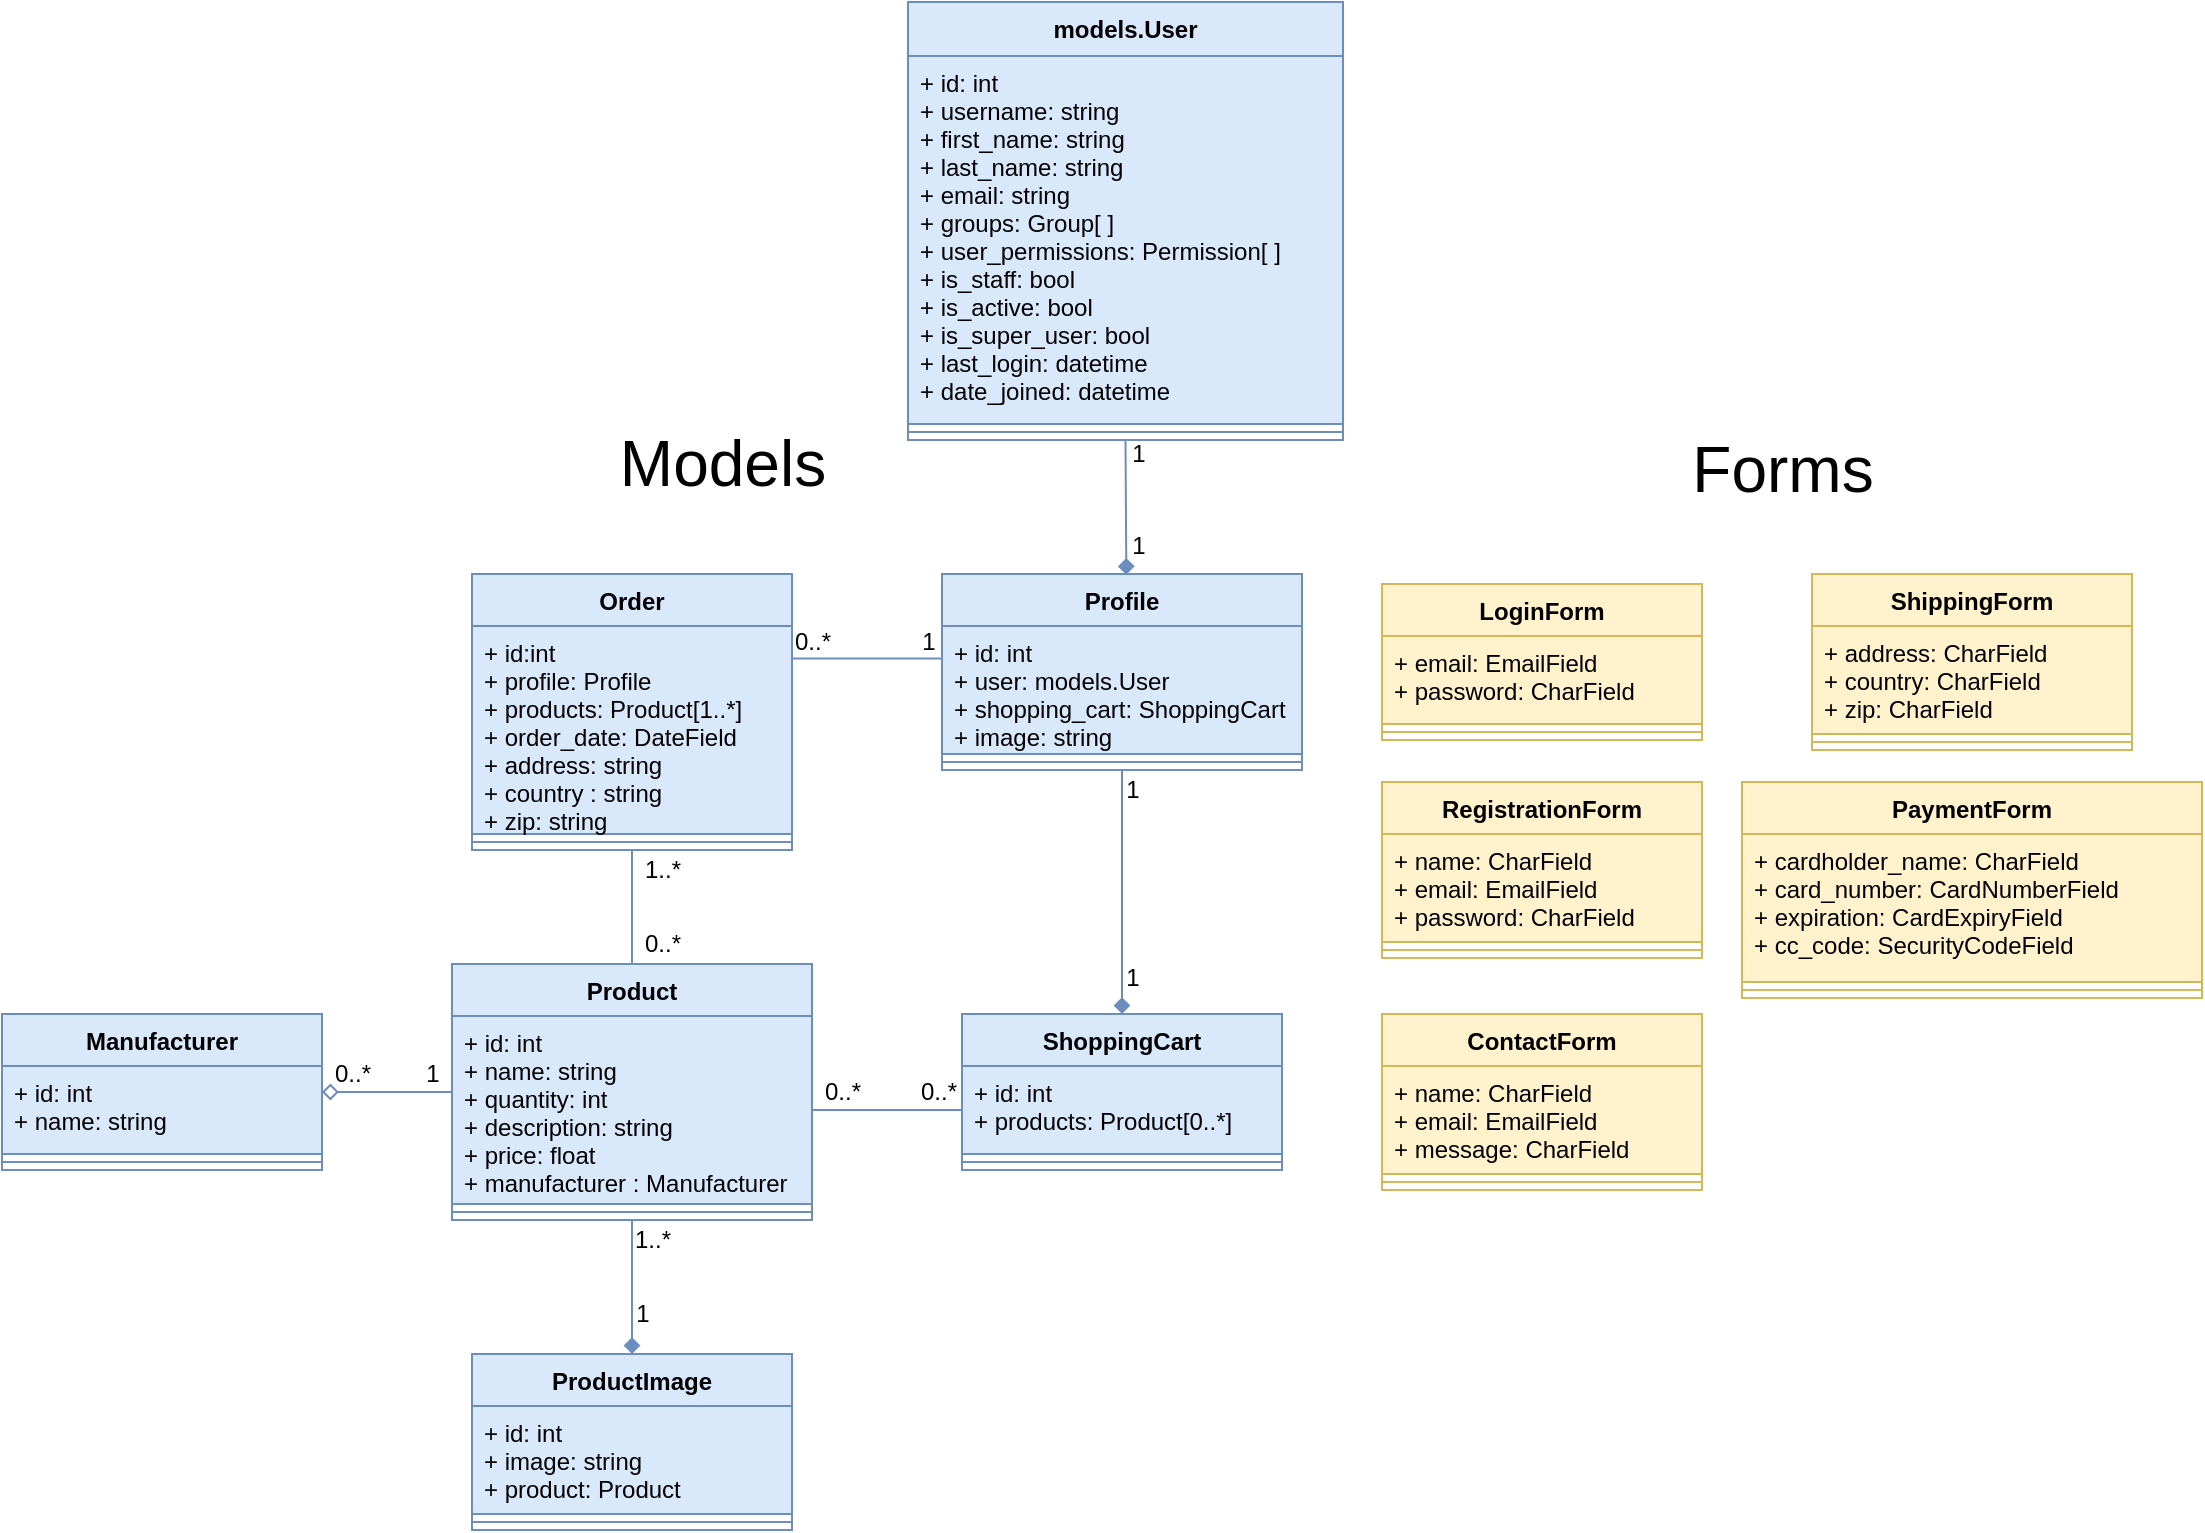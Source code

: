 <mxfile version="13.0.3"><diagram id="yB8Z-ToS75QU5VTzEQkl" name="Page-1"><mxGraphModel dx="1673" dy="858" grid="0" gridSize="10" guides="1" tooltips="1" connect="1" arrows="1" fold="1" page="1" pageScale="1" pageWidth="850" pageHeight="1100" math="0" shadow="0"><root><mxCell id="0"/><mxCell id="1" parent="0"/><mxCell id="lv2tYl9hjNgS61bm8Hcm-1" style="edgeStyle=orthogonalEdgeStyle;rounded=0;orthogonalLoop=1;jettySize=auto;html=1;exitX=0.5;exitY=1;exitDx=0;exitDy=0;entryX=0.5;entryY=0;entryDx=0;entryDy=0;endArrow=diamond;endFill=1;fillColor=#dae8fc;strokeColor=#6c8ebf;" edge="1" parent="1" source="lv2tYl9hjNgS61bm8Hcm-20" target="lv2tYl9hjNgS61bm8Hcm-32"><mxGeometry relative="1" as="geometry"><mxPoint x="790" y="840" as="targetPoint"/></mxGeometry></mxCell><mxCell id="lv2tYl9hjNgS61bm8Hcm-2" style="edgeStyle=orthogonalEdgeStyle;rounded=0;orthogonalLoop=1;jettySize=auto;html=1;exitX=1;exitY=0.5;exitDx=0;exitDy=0;endArrow=none;endFill=0;fillColor=#dae8fc;strokeColor=#6c8ebf;entryX=0;entryY=0.5;entryDx=0;entryDy=0;" edge="1" parent="1" source="lv2tYl9hjNgS61bm8Hcm-27"><mxGeometry relative="1" as="geometry"><mxPoint x="710" y="908" as="targetPoint"/></mxGeometry></mxCell><mxCell id="lv2tYl9hjNgS61bm8Hcm-3" style="edgeStyle=orthogonalEdgeStyle;rounded=0;orthogonalLoop=1;jettySize=auto;html=1;exitX=0.5;exitY=0;exitDx=0;exitDy=0;entryX=0.5;entryY=1;entryDx=0;entryDy=0;endArrow=none;endFill=0;startArrow=diamond;startFill=1;fillColor=#dae8fc;strokeColor=#6c8ebf;" edge="1" parent="1" source="lv2tYl9hjNgS61bm8Hcm-29" target="lv2tYl9hjNgS61bm8Hcm-26"><mxGeometry relative="1" as="geometry"/></mxCell><mxCell id="lv2tYl9hjNgS61bm8Hcm-4" style="edgeStyle=orthogonalEdgeStyle;rounded=0;orthogonalLoop=1;jettySize=auto;html=1;exitX=0;exitY=0.5;exitDx=0;exitDy=0;entryX=1;entryY=0.5;entryDx=0;entryDy=0;startArrow=none;startFill=0;endArrow=diamond;endFill=0;fillColor=#dae8fc;strokeColor=#6c8ebf;" edge="1" parent="1" source="lv2tYl9hjNgS61bm8Hcm-26" target="lv2tYl9hjNgS61bm8Hcm-50"><mxGeometry relative="1" as="geometry"/></mxCell><mxCell id="lv2tYl9hjNgS61bm8Hcm-5" value="&lt;font style=&quot;font-size: 12px&quot;&gt;1&lt;/font&gt;" style="text;html=1;align=center;verticalAlign=middle;resizable=0;points=[];autosize=1;" vertex="1" parent="1"><mxGeometry x="785" y="738" width="20" height="20" as="geometry"/></mxCell><mxCell id="lv2tYl9hjNgS61bm8Hcm-58" value="models.User" style="swimlane;fontStyle=1;align=center;verticalAlign=top;childLayout=stackLayout;horizontal=1;startSize=27;horizontalStack=0;resizeParent=1;resizeParentMax=0;resizeLast=0;collapsible=1;marginBottom=0;fillColor=#dae8fc;strokeColor=#6c8ebf;" vertex="1" parent="1"><mxGeometry x="683" y="354" width="217.5" height="219" as="geometry"/></mxCell><mxCell id="lv2tYl9hjNgS61bm8Hcm-59" value="+ id: int&#10;+ username: string&#10;+ first_name: string&#10;+ last_name: string&#10;+ email: string&#10;+ groups: Group[ ]&#10;+ user_permissions: Permission[ ]&#10;+ is_staff: bool&#10;+ is_active: bool&#10;+ is_super_user: bool&#10;+ last_login: datetime&#10;+ date_joined: datetime" style="text;strokeColor=#6c8ebf;fillColor=#dae8fc;align=left;verticalAlign=top;spacingLeft=4;spacingRight=4;overflow=hidden;rotatable=0;points=[[0,0.5],[1,0.5]];portConstraint=eastwest;" vertex="1" parent="lv2tYl9hjNgS61bm8Hcm-58"><mxGeometry y="27" width="217.5" height="184" as="geometry"/></mxCell><mxCell id="lv2tYl9hjNgS61bm8Hcm-60" value="" style="line;strokeWidth=1;fillColor=#dae8fc;align=left;verticalAlign=middle;spacingTop=-1;spacingLeft=3;spacingRight=3;rotatable=0;labelPosition=right;points=[];portConstraint=eastwest;strokeColor=#6c8ebf;" vertex="1" parent="lv2tYl9hjNgS61bm8Hcm-58"><mxGeometry y="211" width="217.5" height="8" as="geometry"/></mxCell><mxCell id="lv2tYl9hjNgS61bm8Hcm-6" value="&lt;font style=&quot;font-size: 12px&quot;&gt;1&lt;/font&gt;" style="text;html=1;align=center;verticalAlign=middle;resizable=0;points=[];autosize=1;" vertex="1" parent="1"><mxGeometry x="785" y="832" width="20" height="20" as="geometry"/></mxCell><mxCell id="lv2tYl9hjNgS61bm8Hcm-7" value="&lt;font style=&quot;font-size: 12px&quot;&gt;1&lt;/font&gt;" style="text;html=1;align=center;verticalAlign=middle;resizable=0;points=[];autosize=1;" vertex="1" parent="1"><mxGeometry x="683" y="664" width="20" height="20" as="geometry"/></mxCell><mxCell id="lv2tYl9hjNgS61bm8Hcm-8" value="0..*" style="text;html=1;align=center;verticalAlign=middle;resizable=0;points=[];autosize=1;" vertex="1" parent="1"><mxGeometry x="620" y="664" width="30" height="20" as="geometry"/></mxCell><mxCell id="lv2tYl9hjNgS61bm8Hcm-9" value="1" style="text;html=1;align=center;verticalAlign=middle;resizable=0;points=[];autosize=1;" vertex="1" parent="1"><mxGeometry x="435" y="880" width="20" height="20" as="geometry"/></mxCell><mxCell id="lv2tYl9hjNgS61bm8Hcm-10" value="0..*" style="text;html=1;align=center;verticalAlign=middle;resizable=0;points=[];autosize=1;" vertex="1" parent="1"><mxGeometry x="390" y="880" width="30" height="20" as="geometry"/></mxCell><mxCell id="lv2tYl9hjNgS61bm8Hcm-11" value="1..*" style="text;html=1;align=center;verticalAlign=middle;resizable=0;points=[];autosize=1;" vertex="1" parent="1"><mxGeometry x="540" y="963" width="30" height="20" as="geometry"/></mxCell><mxCell id="lv2tYl9hjNgS61bm8Hcm-12" value="1" style="text;html=1;align=center;verticalAlign=middle;resizable=0;points=[];autosize=1;" vertex="1" parent="1"><mxGeometry x="540" y="1000" width="20" height="20" as="geometry"/></mxCell><mxCell id="lv2tYl9hjNgS61bm8Hcm-13" style="edgeStyle=orthogonalEdgeStyle;rounded=0;orthogonalLoop=1;jettySize=auto;html=1;exitX=0;exitY=0.5;exitDx=0;exitDy=0;entryX=1.001;entryY=0.156;entryDx=0;entryDy=0;entryPerimeter=0;endArrow=none;endFill=0;fillColor=#dae8fc;strokeColor=#6c8ebf;" edge="1" parent="1" source="lv2tYl9hjNgS61bm8Hcm-20" target="lv2tYl9hjNgS61bm8Hcm-24"><mxGeometry relative="1" as="geometry"><Array as="points"><mxPoint x="700" y="682"/></Array></mxGeometry></mxCell><mxCell id="lv2tYl9hjNgS61bm8Hcm-14" style="edgeStyle=orthogonalEdgeStyle;rounded=0;orthogonalLoop=1;jettySize=auto;html=1;exitX=0.5;exitY=1;exitDx=0;exitDy=0;entryX=0.5;entryY=0;entryDx=0;entryDy=0;endArrow=none;endFill=0;fillColor=#dae8fc;strokeColor=#6c8ebf;" edge="1" parent="1" source="lv2tYl9hjNgS61bm8Hcm-23" target="lv2tYl9hjNgS61bm8Hcm-26"><mxGeometry relative="1" as="geometry"/></mxCell><mxCell id="lv2tYl9hjNgS61bm8Hcm-15" value="0..*" style="text;html=1;align=center;verticalAlign=middle;resizable=0;points=[];autosize=1;" vertex="1" parent="1"><mxGeometry x="545" y="815" width="30" height="20" as="geometry"/></mxCell><mxCell id="lv2tYl9hjNgS61bm8Hcm-16" value="1..*" style="text;html=1;align=center;verticalAlign=middle;resizable=0;points=[];autosize=1;" vertex="1" parent="1"><mxGeometry x="545" y="778" width="30" height="20" as="geometry"/></mxCell><mxCell id="lv2tYl9hjNgS61bm8Hcm-17" value="0..*" style="text;html=1;align=center;verticalAlign=middle;resizable=0;points=[];autosize=1;" vertex="1" parent="1"><mxGeometry x="635" y="889" width="30" height="20" as="geometry"/></mxCell><mxCell id="lv2tYl9hjNgS61bm8Hcm-18" value="0..*" style="text;html=1;align=center;verticalAlign=middle;resizable=0;points=[];autosize=1;" vertex="1" parent="1"><mxGeometry x="683" y="889" width="30" height="20" as="geometry"/></mxCell><mxCell id="lv2tYl9hjNgS61bm8Hcm-20" value="Profile" style="swimlane;fontStyle=1;align=center;verticalAlign=top;childLayout=stackLayout;horizontal=1;startSize=26;horizontalStack=0;resizeParent=1;resizeParentMax=0;resizeLast=0;collapsible=1;marginBottom=0;fillColor=#dae8fc;strokeColor=#6c8ebf;" vertex="1" parent="1"><mxGeometry x="700" y="640" width="180" height="98" as="geometry"/></mxCell><mxCell id="lv2tYl9hjNgS61bm8Hcm-21" value="+ id: int&#10;+ user: models.User&#10;+ shopping_cart: ShoppingCart&#10;+ image: string&#10;&#10;" style="text;strokeColor=#6c8ebf;fillColor=#dae8fc;align=left;verticalAlign=top;spacingLeft=4;spacingRight=4;overflow=hidden;rotatable=0;points=[[0,0.5],[1,0.5]];portConstraint=eastwest;" vertex="1" parent="lv2tYl9hjNgS61bm8Hcm-20"><mxGeometry y="26" width="180" height="64" as="geometry"/></mxCell><mxCell id="lv2tYl9hjNgS61bm8Hcm-22" value="" style="line;strokeWidth=1;fillColor=#dae8fc;align=left;verticalAlign=middle;spacingTop=-1;spacingLeft=3;spacingRight=3;rotatable=0;labelPosition=right;points=[];portConstraint=eastwest;strokeColor=#6c8ebf;" vertex="1" parent="lv2tYl9hjNgS61bm8Hcm-20"><mxGeometry y="90" width="180" height="8" as="geometry"/></mxCell><mxCell id="lv2tYl9hjNgS61bm8Hcm-23" value="Order" style="swimlane;fontStyle=1;align=center;verticalAlign=top;childLayout=stackLayout;horizontal=1;startSize=26;horizontalStack=0;resizeParent=1;resizeParentMax=0;resizeLast=0;collapsible=1;marginBottom=0;fillColor=#dae8fc;strokeColor=#6c8ebf;" vertex="1" parent="1"><mxGeometry x="465" y="640" width="160" height="138" as="geometry"/></mxCell><mxCell id="lv2tYl9hjNgS61bm8Hcm-24" value="+ id:int&#10;+ profile: Profile&#10;+ products: Product[1..*]&#10;+ order_date: DateField&#10;+ address: string&#10;+ country : string&#10;+ zip: string" style="text;strokeColor=#6c8ebf;fillColor=#dae8fc;align=left;verticalAlign=top;spacingLeft=4;spacingRight=4;overflow=hidden;rotatable=0;points=[[0,0.5],[1,0.5]];portConstraint=eastwest;" vertex="1" parent="lv2tYl9hjNgS61bm8Hcm-23"><mxGeometry y="26" width="160" height="104" as="geometry"/></mxCell><mxCell id="lv2tYl9hjNgS61bm8Hcm-25" value="" style="line;strokeWidth=1;fillColor=#dae8fc;align=left;verticalAlign=middle;spacingTop=-1;spacingLeft=3;spacingRight=3;rotatable=0;labelPosition=right;points=[];portConstraint=eastwest;strokeColor=#6c8ebf;" vertex="1" parent="lv2tYl9hjNgS61bm8Hcm-23"><mxGeometry y="130" width="160" height="8" as="geometry"/></mxCell><mxCell id="lv2tYl9hjNgS61bm8Hcm-26" value="Product" style="swimlane;fontStyle=1;align=center;verticalAlign=top;childLayout=stackLayout;horizontal=1;startSize=26;horizontalStack=0;resizeParent=1;resizeParentMax=0;resizeLast=0;collapsible=1;marginBottom=0;fillColor=#dae8fc;strokeColor=#6c8ebf;" vertex="1" parent="1"><mxGeometry x="455" y="835" width="180" height="128" as="geometry"/></mxCell><mxCell id="lv2tYl9hjNgS61bm8Hcm-27" value="+ id: int&#10;+ name: string&#10;+ quantity: int&#10;+ description: string&#10;+ price: float&#10;+ manufacturer : Manufacturer&#10;" style="text;strokeColor=#6c8ebf;fillColor=#dae8fc;align=left;verticalAlign=top;spacingLeft=4;spacingRight=4;overflow=hidden;rotatable=0;points=[[0,0.5],[1,0.5]];portConstraint=eastwest;" vertex="1" parent="lv2tYl9hjNgS61bm8Hcm-26"><mxGeometry y="26" width="180" height="94" as="geometry"/></mxCell><mxCell id="lv2tYl9hjNgS61bm8Hcm-28" value="" style="line;strokeWidth=1;fillColor=#dae8fc;align=left;verticalAlign=middle;spacingTop=-1;spacingLeft=3;spacingRight=3;rotatable=0;labelPosition=right;points=[];portConstraint=eastwest;strokeColor=#6c8ebf;" vertex="1" parent="lv2tYl9hjNgS61bm8Hcm-26"><mxGeometry y="120" width="180" height="8" as="geometry"/></mxCell><mxCell id="lv2tYl9hjNgS61bm8Hcm-29" value="ProductImage" style="swimlane;fontStyle=1;align=center;verticalAlign=top;childLayout=stackLayout;horizontal=1;startSize=26;horizontalStack=0;resizeParent=1;resizeParentMax=0;resizeLast=0;collapsible=1;marginBottom=0;fillColor=#dae8fc;strokeColor=#6c8ebf;" vertex="1" parent="1"><mxGeometry x="465" y="1030" width="160" height="88" as="geometry"/></mxCell><mxCell id="lv2tYl9hjNgS61bm8Hcm-30" value="+ id: int&#10;+ image: string&#10;+ product: Product&#10;" style="text;strokeColor=#6c8ebf;fillColor=#dae8fc;align=left;verticalAlign=top;spacingLeft=4;spacingRight=4;overflow=hidden;rotatable=0;points=[[0,0.5],[1,0.5]];portConstraint=eastwest;" vertex="1" parent="lv2tYl9hjNgS61bm8Hcm-29"><mxGeometry y="26" width="160" height="54" as="geometry"/></mxCell><mxCell id="lv2tYl9hjNgS61bm8Hcm-31" value="" style="line;strokeWidth=1;fillColor=#dae8fc;align=left;verticalAlign=middle;spacingTop=-1;spacingLeft=3;spacingRight=3;rotatable=0;labelPosition=right;points=[];portConstraint=eastwest;strokeColor=#6c8ebf;" vertex="1" parent="lv2tYl9hjNgS61bm8Hcm-29"><mxGeometry y="80" width="160" height="8" as="geometry"/></mxCell><mxCell id="lv2tYl9hjNgS61bm8Hcm-32" value="ShoppingCart" style="swimlane;fontStyle=1;align=center;verticalAlign=top;childLayout=stackLayout;horizontal=1;startSize=26;horizontalStack=0;resizeParent=1;resizeParentMax=0;resizeLast=0;collapsible=1;marginBottom=0;fillColor=#dae8fc;strokeColor=#6c8ebf;" vertex="1" parent="1"><mxGeometry x="710" y="860" width="160" height="78" as="geometry"/></mxCell><mxCell id="lv2tYl9hjNgS61bm8Hcm-33" value="+ id: int&#10;+ products: Product[0..*]" style="text;strokeColor=#6c8ebf;fillColor=#dae8fc;align=left;verticalAlign=top;spacingLeft=4;spacingRight=4;overflow=hidden;rotatable=0;points=[[0,0.5],[1,0.5]];portConstraint=eastwest;" vertex="1" parent="lv2tYl9hjNgS61bm8Hcm-32"><mxGeometry y="26" width="160" height="44" as="geometry"/></mxCell><mxCell id="lv2tYl9hjNgS61bm8Hcm-34" value="" style="line;strokeWidth=1;fillColor=#dae8fc;align=left;verticalAlign=middle;spacingTop=-1;spacingLeft=3;spacingRight=3;rotatable=0;labelPosition=right;points=[];portConstraint=eastwest;strokeColor=#6c8ebf;" vertex="1" parent="lv2tYl9hjNgS61bm8Hcm-32"><mxGeometry y="70" width="160" height="8" as="geometry"/></mxCell><mxCell id="lv2tYl9hjNgS61bm8Hcm-35" value="" style="text;strokeColor=#6c8ebf;fillColor=#dae8fc;align=left;verticalAlign=top;spacingLeft=4;spacingRight=4;overflow=hidden;rotatable=0;points=[[0,0.5],[1,0.5]];portConstraint=eastwest;" vertex="1" parent="lv2tYl9hjNgS61bm8Hcm-32"><mxGeometry y="78" width="160" as="geometry"/></mxCell><mxCell id="lv2tYl9hjNgS61bm8Hcm-36" value="&lt;font style=&quot;font-size: 32px&quot;&gt;Models&lt;/font&gt;" style="text;html=1;align=center;verticalAlign=middle;resizable=0;points=[];autosize=1;" vertex="1" parent="1"><mxGeometry x="530" y="570" width="120" height="30" as="geometry"/></mxCell><mxCell id="lv2tYl9hjNgS61bm8Hcm-37" value="&lt;font style=&quot;font-size: 32px&quot;&gt;Forms&lt;/font&gt;" style="text;html=1;align=center;verticalAlign=middle;resizable=0;points=[];autosize=1;" vertex="1" parent="1"><mxGeometry x="1065" y="573" width="110" height="30" as="geometry"/></mxCell><mxCell id="lv2tYl9hjNgS61bm8Hcm-38" value="LoginForm" style="swimlane;fontStyle=1;align=center;verticalAlign=top;childLayout=stackLayout;horizontal=1;startSize=26;horizontalStack=0;resizeParent=1;resizeParentMax=0;resizeLast=0;collapsible=1;marginBottom=0;fillColor=#fff2cc;strokeColor=#d6b656;" vertex="1" parent="1"><mxGeometry x="920" y="645" width="160" height="78" as="geometry"/></mxCell><mxCell id="lv2tYl9hjNgS61bm8Hcm-39" value="+ email: EmailField&#10;+ password: CharField" style="text;strokeColor=#d6b656;fillColor=#fff2cc;align=left;verticalAlign=top;spacingLeft=4;spacingRight=4;overflow=hidden;rotatable=0;points=[[0,0.5],[1,0.5]];portConstraint=eastwest;" vertex="1" parent="lv2tYl9hjNgS61bm8Hcm-38"><mxGeometry y="26" width="160" height="44" as="geometry"/></mxCell><mxCell id="lv2tYl9hjNgS61bm8Hcm-40" value="" style="line;strokeWidth=1;fillColor=#fff2cc;align=left;verticalAlign=middle;spacingTop=-1;spacingLeft=3;spacingRight=3;rotatable=0;labelPosition=right;points=[];portConstraint=eastwest;strokeColor=#d6b656;" vertex="1" parent="lv2tYl9hjNgS61bm8Hcm-38"><mxGeometry y="70" width="160" height="8" as="geometry"/></mxCell><mxCell id="lv2tYl9hjNgS61bm8Hcm-41" value="RegistrationForm" style="swimlane;fontStyle=1;align=center;verticalAlign=top;childLayout=stackLayout;horizontal=1;startSize=26;horizontalStack=0;resizeParent=1;resizeParentMax=0;resizeLast=0;collapsible=1;marginBottom=0;fillColor=#fff2cc;strokeColor=#d6b656;" vertex="1" parent="1"><mxGeometry x="920" y="744" width="160" height="88" as="geometry"/></mxCell><mxCell id="lv2tYl9hjNgS61bm8Hcm-42" value="+ name: CharField&#10;+ email: EmailField&#10;+ password: CharField" style="text;strokeColor=#d6b656;fillColor=#fff2cc;align=left;verticalAlign=top;spacingLeft=4;spacingRight=4;overflow=hidden;rotatable=0;points=[[0,0.5],[1,0.5]];portConstraint=eastwest;" vertex="1" parent="lv2tYl9hjNgS61bm8Hcm-41"><mxGeometry y="26" width="160" height="54" as="geometry"/></mxCell><mxCell id="lv2tYl9hjNgS61bm8Hcm-43" value="" style="line;strokeWidth=1;fillColor=#fff2cc;align=left;verticalAlign=middle;spacingTop=-1;spacingLeft=3;spacingRight=3;rotatable=0;labelPosition=right;points=[];portConstraint=eastwest;strokeColor=#d6b656;" vertex="1" parent="lv2tYl9hjNgS61bm8Hcm-41"><mxGeometry y="80" width="160" height="8" as="geometry"/></mxCell><mxCell id="lv2tYl9hjNgS61bm8Hcm-44" value="PaymentForm" style="swimlane;fontStyle=1;align=center;verticalAlign=top;childLayout=stackLayout;horizontal=1;startSize=26;horizontalStack=0;resizeParent=1;resizeParentMax=0;resizeLast=0;collapsible=1;marginBottom=0;fillColor=#fff2cc;strokeColor=#d6b656;" vertex="1" parent="1"><mxGeometry x="1100" y="744" width="230" height="108" as="geometry"/></mxCell><mxCell id="lv2tYl9hjNgS61bm8Hcm-45" value="+ cardholder_name: CharField&#10;+ card_number: CardNumberField &#10;+ expiration: CardExpiryField&#10;+ cc_code: SecurityCodeField" style="text;strokeColor=#d6b656;fillColor=#fff2cc;align=left;verticalAlign=top;spacingLeft=4;spacingRight=4;overflow=hidden;rotatable=0;points=[[0,0.5],[1,0.5]];portConstraint=eastwest;" vertex="1" parent="lv2tYl9hjNgS61bm8Hcm-44"><mxGeometry y="26" width="230" height="74" as="geometry"/></mxCell><mxCell id="lv2tYl9hjNgS61bm8Hcm-46" value="" style="line;strokeWidth=1;fillColor=#fff2cc;align=left;verticalAlign=middle;spacingTop=-1;spacingLeft=3;spacingRight=3;rotatable=0;labelPosition=right;points=[];portConstraint=eastwest;strokeColor=#d6b656;" vertex="1" parent="lv2tYl9hjNgS61bm8Hcm-44"><mxGeometry y="100" width="230" height="8" as="geometry"/></mxCell><mxCell id="lv2tYl9hjNgS61bm8Hcm-47" value="ShippingForm" style="swimlane;fontStyle=1;align=center;verticalAlign=top;childLayout=stackLayout;horizontal=1;startSize=26;horizontalStack=0;resizeParent=1;resizeParentMax=0;resizeLast=0;collapsible=1;marginBottom=0;fillColor=#fff2cc;strokeColor=#d6b656;" vertex="1" parent="1"><mxGeometry x="1135" y="640" width="160" height="88" as="geometry"/></mxCell><mxCell id="lv2tYl9hjNgS61bm8Hcm-48" value="+ address: CharField&#10;+ country: CharField&#10;+ zip: CharField" style="text;strokeColor=#d6b656;fillColor=#fff2cc;align=left;verticalAlign=top;spacingLeft=4;spacingRight=4;overflow=hidden;rotatable=0;points=[[0,0.5],[1,0.5]];portConstraint=eastwest;" vertex="1" parent="lv2tYl9hjNgS61bm8Hcm-47"><mxGeometry y="26" width="160" height="54" as="geometry"/></mxCell><mxCell id="lv2tYl9hjNgS61bm8Hcm-49" value="" style="line;strokeWidth=1;fillColor=#fff2cc;align=left;verticalAlign=middle;spacingTop=-1;spacingLeft=3;spacingRight=3;rotatable=0;labelPosition=right;points=[];portConstraint=eastwest;strokeColor=#d6b656;" vertex="1" parent="lv2tYl9hjNgS61bm8Hcm-47"><mxGeometry y="80" width="160" height="8" as="geometry"/></mxCell><mxCell id="lv2tYl9hjNgS61bm8Hcm-50" value="Manufacturer" style="swimlane;fontStyle=1;align=center;verticalAlign=top;childLayout=stackLayout;horizontal=1;startSize=26;horizontalStack=0;resizeParent=1;resizeParentMax=0;resizeLast=0;collapsible=1;marginBottom=0;fillColor=#dae8fc;strokeColor=#6c8ebf;" vertex="1" parent="1"><mxGeometry x="230" y="860" width="160" height="78" as="geometry"/></mxCell><mxCell id="lv2tYl9hjNgS61bm8Hcm-51" value="+ id: int&#10;+ name: string" style="text;strokeColor=#6c8ebf;fillColor=#dae8fc;align=left;verticalAlign=top;spacingLeft=4;spacingRight=4;overflow=hidden;rotatable=0;points=[[0,0.5],[1,0.5]];portConstraint=eastwest;" vertex="1" parent="lv2tYl9hjNgS61bm8Hcm-50"><mxGeometry y="26" width="160" height="44" as="geometry"/></mxCell><mxCell id="lv2tYl9hjNgS61bm8Hcm-52" value="" style="line;strokeWidth=1;fillColor=#dae8fc;align=left;verticalAlign=middle;spacingTop=-1;spacingLeft=3;spacingRight=3;rotatable=0;labelPosition=right;points=[];portConstraint=eastwest;strokeColor=#6c8ebf;" vertex="1" parent="lv2tYl9hjNgS61bm8Hcm-50"><mxGeometry y="70" width="160" height="8" as="geometry"/></mxCell><mxCell id="lv2tYl9hjNgS61bm8Hcm-53" value="ContactForm" style="swimlane;fontStyle=1;align=center;verticalAlign=top;childLayout=stackLayout;horizontal=1;startSize=26;horizontalStack=0;resizeParent=1;resizeParentMax=0;resizeLast=0;collapsible=1;marginBottom=0;fillColor=#fff2cc;strokeColor=#d6b656;" vertex="1" parent="1"><mxGeometry x="920" y="860" width="160" height="88" as="geometry"/></mxCell><mxCell id="lv2tYl9hjNgS61bm8Hcm-54" value="+ name: CharField&#10;+ email: EmailField&#10;+ message: CharField" style="text;strokeColor=#d6b656;fillColor=#fff2cc;align=left;verticalAlign=top;spacingLeft=4;spacingRight=4;overflow=hidden;rotatable=0;points=[[0,0.5],[1,0.5]];portConstraint=eastwest;" vertex="1" parent="lv2tYl9hjNgS61bm8Hcm-53"><mxGeometry y="26" width="160" height="54" as="geometry"/></mxCell><mxCell id="lv2tYl9hjNgS61bm8Hcm-55" value="" style="line;strokeWidth=1;fillColor=#fff2cc;align=left;verticalAlign=middle;spacingTop=-1;spacingLeft=3;spacingRight=3;rotatable=0;labelPosition=right;points=[];portConstraint=eastwest;strokeColor=#d6b656;" vertex="1" parent="lv2tYl9hjNgS61bm8Hcm-53"><mxGeometry y="80" width="160" height="8" as="geometry"/></mxCell><mxCell id="lv2tYl9hjNgS61bm8Hcm-56" value="1" style="text;html=1;align=center;verticalAlign=middle;resizable=0;points=[];autosize=1;" vertex="1" parent="1"><mxGeometry x="788" y="616" width="20" height="20" as="geometry"/></mxCell><mxCell id="lv2tYl9hjNgS61bm8Hcm-57" value="1" style="text;html=1;align=center;verticalAlign=middle;resizable=0;points=[];autosize=1;" vertex="1" parent="1"><mxGeometry x="788" y="570" width="20" height="20" as="geometry"/></mxCell><mxCell id="lv2tYl9hjNgS61bm8Hcm-64" style="edgeStyle=orthogonalEdgeStyle;rounded=0;orthogonalLoop=1;jettySize=auto;html=1;exitX=0.5;exitY=1;exitDx=0;exitDy=0;entryX=0.512;entryY=0.004;entryDx=0;entryDy=0;entryPerimeter=0;endArrow=diamond;endFill=1;fillColor=#dae8fc;strokeColor=#6c8ebf;" edge="1" parent="1" source="lv2tYl9hjNgS61bm8Hcm-58" target="lv2tYl9hjNgS61bm8Hcm-20"><mxGeometry relative="1" as="geometry"><Array as="points"><mxPoint x="792" y="573"/></Array></mxGeometry></mxCell></root></mxGraphModel></diagram></mxfile>